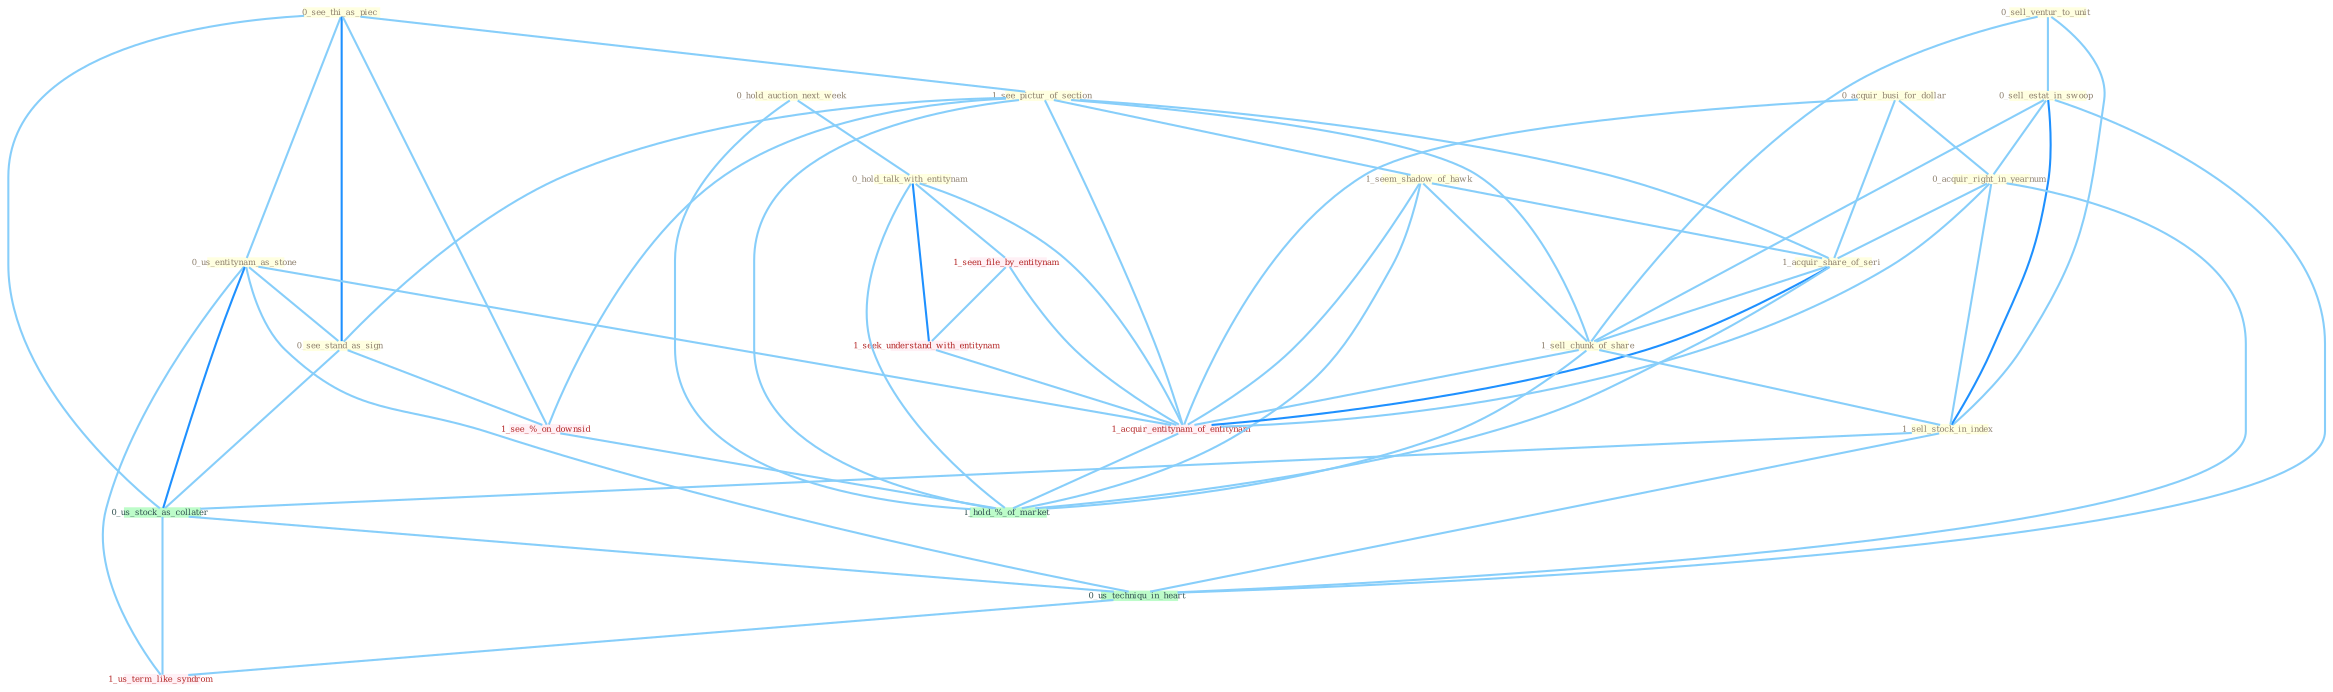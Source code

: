 Graph G{ 
    node
    [shape=polygon,style=filled,width=.5,height=.06,color="#BDFCC9",fixedsize=true,fontsize=4,
    fontcolor="#2f4f4f"];
    {node
    [color="#ffffe0", fontcolor="#8b7d6b"] "0_see_thi_as_piec " "0_acquir_busi_for_dollar " "0_sell_ventur_to_unit " "0_us_entitynam_as_stone " "1_see_pictur_of_section " "1_seem_shadow_of_hawk " "0_sell_estat_in_swoop " "0_acquir_right_in_yearnum " "0_see_stand_as_sign " "1_acquir_share_of_seri " "1_sell_chunk_of_share " "0_hold_auction_next_week " "0_hold_talk_with_entitynam " "1_sell_stock_in_index "}
{node [color="#fff0f5", fontcolor="#b22222"] "1_seen_file_by_entitynam " "1_seek_understand_with_entitynam " "1_acquir_entitynam_of_entitynam " "1_see_%_on_downsid " "1_us_term_like_syndrom "}
edge [color="#B0E2FF"];

	"0_see_thi_as_piec " -- "0_us_entitynam_as_stone " [w="1", color="#87cefa" ];
	"0_see_thi_as_piec " -- "1_see_pictur_of_section " [w="1", color="#87cefa" ];
	"0_see_thi_as_piec " -- "0_see_stand_as_sign " [w="2", color="#1e90ff" , len=0.8];
	"0_see_thi_as_piec " -- "0_us_stock_as_collater " [w="1", color="#87cefa" ];
	"0_see_thi_as_piec " -- "1_see_%_on_downsid " [w="1", color="#87cefa" ];
	"0_acquir_busi_for_dollar " -- "0_acquir_right_in_yearnum " [w="1", color="#87cefa" ];
	"0_acquir_busi_for_dollar " -- "1_acquir_share_of_seri " [w="1", color="#87cefa" ];
	"0_acquir_busi_for_dollar " -- "1_acquir_entitynam_of_entitynam " [w="1", color="#87cefa" ];
	"0_sell_ventur_to_unit " -- "0_sell_estat_in_swoop " [w="1", color="#87cefa" ];
	"0_sell_ventur_to_unit " -- "1_sell_chunk_of_share " [w="1", color="#87cefa" ];
	"0_sell_ventur_to_unit " -- "1_sell_stock_in_index " [w="1", color="#87cefa" ];
	"0_us_entitynam_as_stone " -- "0_see_stand_as_sign " [w="1", color="#87cefa" ];
	"0_us_entitynam_as_stone " -- "0_us_stock_as_collater " [w="2", color="#1e90ff" , len=0.8];
	"0_us_entitynam_as_stone " -- "1_acquir_entitynam_of_entitynam " [w="1", color="#87cefa" ];
	"0_us_entitynam_as_stone " -- "0_us_techniqu_in_heart " [w="1", color="#87cefa" ];
	"0_us_entitynam_as_stone " -- "1_us_term_like_syndrom " [w="1", color="#87cefa" ];
	"1_see_pictur_of_section " -- "1_seem_shadow_of_hawk " [w="1", color="#87cefa" ];
	"1_see_pictur_of_section " -- "0_see_stand_as_sign " [w="1", color="#87cefa" ];
	"1_see_pictur_of_section " -- "1_acquir_share_of_seri " [w="1", color="#87cefa" ];
	"1_see_pictur_of_section " -- "1_sell_chunk_of_share " [w="1", color="#87cefa" ];
	"1_see_pictur_of_section " -- "1_acquir_entitynam_of_entitynam " [w="1", color="#87cefa" ];
	"1_see_pictur_of_section " -- "1_see_%_on_downsid " [w="1", color="#87cefa" ];
	"1_see_pictur_of_section " -- "1_hold_%_of_market " [w="1", color="#87cefa" ];
	"1_seem_shadow_of_hawk " -- "1_acquir_share_of_seri " [w="1", color="#87cefa" ];
	"1_seem_shadow_of_hawk " -- "1_sell_chunk_of_share " [w="1", color="#87cefa" ];
	"1_seem_shadow_of_hawk " -- "1_acquir_entitynam_of_entitynam " [w="1", color="#87cefa" ];
	"1_seem_shadow_of_hawk " -- "1_hold_%_of_market " [w="1", color="#87cefa" ];
	"0_sell_estat_in_swoop " -- "0_acquir_right_in_yearnum " [w="1", color="#87cefa" ];
	"0_sell_estat_in_swoop " -- "1_sell_chunk_of_share " [w="1", color="#87cefa" ];
	"0_sell_estat_in_swoop " -- "1_sell_stock_in_index " [w="2", color="#1e90ff" , len=0.8];
	"0_sell_estat_in_swoop " -- "0_us_techniqu_in_heart " [w="1", color="#87cefa" ];
	"0_acquir_right_in_yearnum " -- "1_acquir_share_of_seri " [w="1", color="#87cefa" ];
	"0_acquir_right_in_yearnum " -- "1_sell_stock_in_index " [w="1", color="#87cefa" ];
	"0_acquir_right_in_yearnum " -- "1_acquir_entitynam_of_entitynam " [w="1", color="#87cefa" ];
	"0_acquir_right_in_yearnum " -- "0_us_techniqu_in_heart " [w="1", color="#87cefa" ];
	"0_see_stand_as_sign " -- "0_us_stock_as_collater " [w="1", color="#87cefa" ];
	"0_see_stand_as_sign " -- "1_see_%_on_downsid " [w="1", color="#87cefa" ];
	"1_acquir_share_of_seri " -- "1_sell_chunk_of_share " [w="1", color="#87cefa" ];
	"1_acquir_share_of_seri " -- "1_acquir_entitynam_of_entitynam " [w="2", color="#1e90ff" , len=0.8];
	"1_acquir_share_of_seri " -- "1_hold_%_of_market " [w="1", color="#87cefa" ];
	"1_sell_chunk_of_share " -- "1_sell_stock_in_index " [w="1", color="#87cefa" ];
	"1_sell_chunk_of_share " -- "1_acquir_entitynam_of_entitynam " [w="1", color="#87cefa" ];
	"1_sell_chunk_of_share " -- "1_hold_%_of_market " [w="1", color="#87cefa" ];
	"0_hold_auction_next_week " -- "0_hold_talk_with_entitynam " [w="1", color="#87cefa" ];
	"0_hold_auction_next_week " -- "1_hold_%_of_market " [w="1", color="#87cefa" ];
	"0_hold_talk_with_entitynam " -- "1_seen_file_by_entitynam " [w="1", color="#87cefa" ];
	"0_hold_talk_with_entitynam " -- "1_seek_understand_with_entitynam " [w="2", color="#1e90ff" , len=0.8];
	"0_hold_talk_with_entitynam " -- "1_acquir_entitynam_of_entitynam " [w="1", color="#87cefa" ];
	"0_hold_talk_with_entitynam " -- "1_hold_%_of_market " [w="1", color="#87cefa" ];
	"1_sell_stock_in_index " -- "0_us_stock_as_collater " [w="1", color="#87cefa" ];
	"1_sell_stock_in_index " -- "0_us_techniqu_in_heart " [w="1", color="#87cefa" ];
	"1_seen_file_by_entitynam " -- "1_seek_understand_with_entitynam " [w="1", color="#87cefa" ];
	"1_seen_file_by_entitynam " -- "1_acquir_entitynam_of_entitynam " [w="1", color="#87cefa" ];
	"0_us_stock_as_collater " -- "0_us_techniqu_in_heart " [w="1", color="#87cefa" ];
	"0_us_stock_as_collater " -- "1_us_term_like_syndrom " [w="1", color="#87cefa" ];
	"1_seek_understand_with_entitynam " -- "1_acquir_entitynam_of_entitynam " [w="1", color="#87cefa" ];
	"1_acquir_entitynam_of_entitynam " -- "1_hold_%_of_market " [w="1", color="#87cefa" ];
	"0_us_techniqu_in_heart " -- "1_us_term_like_syndrom " [w="1", color="#87cefa" ];
	"1_see_%_on_downsid " -- "1_hold_%_of_market " [w="1", color="#87cefa" ];
}